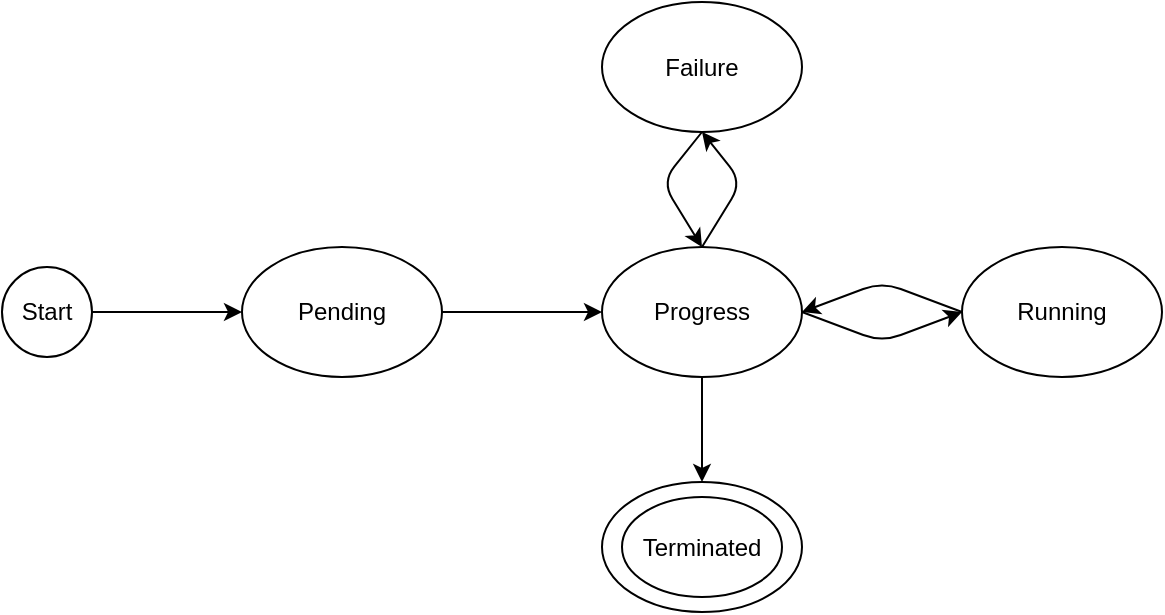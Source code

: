 <mxfile version="14.0.1"><diagram id="7SrgZ9d0MT7--NylPv1m" name="Page-1"><mxGraphModel dx="1037" dy="1286" grid="1" gridSize="10" guides="1" tooltips="1" connect="1" arrows="1" fold="1" page="1" pageScale="1" pageWidth="850" pageHeight="1100" math="0" shadow="0"><root><mxCell id="0"/><mxCell id="1" parent="0"/><mxCell id="pJv3fLhlJhVb1wm_n2Y7-4" value="" style="edgeStyle=orthogonalEdgeStyle;rounded=0;orthogonalLoop=1;jettySize=auto;html=1;curved=1;" edge="1" parent="1" source="pJv3fLhlJhVb1wm_n2Y7-2" target="pJv3fLhlJhVb1wm_n2Y7-3"><mxGeometry relative="1" as="geometry"/></mxCell><mxCell id="pJv3fLhlJhVb1wm_n2Y7-2" value="Pending" style="ellipse;whiteSpace=wrap;html=1;" vertex="1" parent="1"><mxGeometry x="20" y="302.5" width="100" height="65" as="geometry"/></mxCell><mxCell id="pJv3fLhlJhVb1wm_n2Y7-3" value="Progress" style="ellipse;whiteSpace=wrap;html=1;" vertex="1" parent="1"><mxGeometry x="200" y="302.5" width="100" height="65" as="geometry"/></mxCell><mxCell id="pJv3fLhlJhVb1wm_n2Y7-5" value="Running" style="ellipse;whiteSpace=wrap;html=1;" vertex="1" parent="1"><mxGeometry x="380" y="302.5" width="100" height="65" as="geometry"/></mxCell><mxCell id="pJv3fLhlJhVb1wm_n2Y7-8" value="" style="endArrow=classic;html=1;exitX=1;exitY=0.5;exitDx=0;exitDy=0;entryX=0;entryY=0.5;entryDx=0;entryDy=0;" edge="1" parent="1" source="pJv3fLhlJhVb1wm_n2Y7-3" target="pJv3fLhlJhVb1wm_n2Y7-5"><mxGeometry width="50" height="50" relative="1" as="geometry"><mxPoint x="360" y="440" as="sourcePoint"/><mxPoint x="410" y="390" as="targetPoint"/><Array as="points"><mxPoint x="340" y="350"/></Array></mxGeometry></mxCell><mxCell id="pJv3fLhlJhVb1wm_n2Y7-9" value="" style="endArrow=classic;html=1;exitX=0;exitY=0.5;exitDx=0;exitDy=0;entryX=1;entryY=0.5;entryDx=0;entryDy=0;" edge="1" parent="1" source="pJv3fLhlJhVb1wm_n2Y7-5" target="pJv3fLhlJhVb1wm_n2Y7-3"><mxGeometry width="50" height="50" relative="1" as="geometry"><mxPoint x="330" y="280" as="sourcePoint"/><mxPoint x="380" y="230" as="targetPoint"/><Array as="points"><mxPoint x="340" y="320"/></Array></mxGeometry></mxCell><mxCell id="pJv3fLhlJhVb1wm_n2Y7-10" value="Failure" style="ellipse;whiteSpace=wrap;html=1;" vertex="1" parent="1"><mxGeometry x="200" y="180" width="100" height="65" as="geometry"/></mxCell><mxCell id="pJv3fLhlJhVb1wm_n2Y7-11" value="" style="endArrow=classic;html=1;exitX=0.5;exitY=0;exitDx=0;exitDy=0;entryX=0.5;entryY=1;entryDx=0;entryDy=0;" edge="1" parent="1" source="pJv3fLhlJhVb1wm_n2Y7-3" target="pJv3fLhlJhVb1wm_n2Y7-10"><mxGeometry width="50" height="50" relative="1" as="geometry"><mxPoint x="370" y="280" as="sourcePoint"/><mxPoint x="420" y="230" as="targetPoint"/><Array as="points"><mxPoint x="270" y="270"/></Array></mxGeometry></mxCell><mxCell id="pJv3fLhlJhVb1wm_n2Y7-12" value="" style="endArrow=classic;html=1;exitX=0.5;exitY=1;exitDx=0;exitDy=0;entryX=0.5;entryY=0;entryDx=0;entryDy=0;" edge="1" parent="1" source="pJv3fLhlJhVb1wm_n2Y7-10" target="pJv3fLhlJhVb1wm_n2Y7-3"><mxGeometry width="50" height="50" relative="1" as="geometry"><mxPoint x="300" y="320" as="sourcePoint"/><mxPoint x="350" y="270" as="targetPoint"/><Array as="points"><mxPoint x="230" y="270"/></Array></mxGeometry></mxCell><mxCell id="pJv3fLhlJhVb1wm_n2Y7-13" value="" style="ellipse;whiteSpace=wrap;html=1;" vertex="1" parent="1"><mxGeometry x="200" y="420" width="100" height="65" as="geometry"/></mxCell><mxCell id="pJv3fLhlJhVb1wm_n2Y7-14" value="" style="endArrow=classic;html=1;exitX=0.5;exitY=1;exitDx=0;exitDy=0;entryX=0.5;entryY=0;entryDx=0;entryDy=0;" edge="1" parent="1" source="pJv3fLhlJhVb1wm_n2Y7-3" target="pJv3fLhlJhVb1wm_n2Y7-13"><mxGeometry width="50" height="50" relative="1" as="geometry"><mxPoint x="340" y="440" as="sourcePoint"/><mxPoint x="390" y="390" as="targetPoint"/><Array as="points"/></mxGeometry></mxCell><mxCell id="pJv3fLhlJhVb1wm_n2Y7-15" value="Terminated" style="ellipse;whiteSpace=wrap;html=1;" vertex="1" parent="1"><mxGeometry x="210" y="427.5" width="80" height="50" as="geometry"/></mxCell><mxCell id="pJv3fLhlJhVb1wm_n2Y7-17" value="" style="edgeStyle=orthogonalEdgeStyle;curved=1;rounded=0;orthogonalLoop=1;jettySize=auto;html=1;" edge="1" parent="1" source="pJv3fLhlJhVb1wm_n2Y7-16" target="pJv3fLhlJhVb1wm_n2Y7-2"><mxGeometry relative="1" as="geometry"/></mxCell><mxCell id="pJv3fLhlJhVb1wm_n2Y7-16" value="Start" style="ellipse;whiteSpace=wrap;html=1;aspect=fixed;" vertex="1" parent="1"><mxGeometry x="-100" y="312.5" width="45" height="45" as="geometry"/></mxCell></root></mxGraphModel></diagram></mxfile>